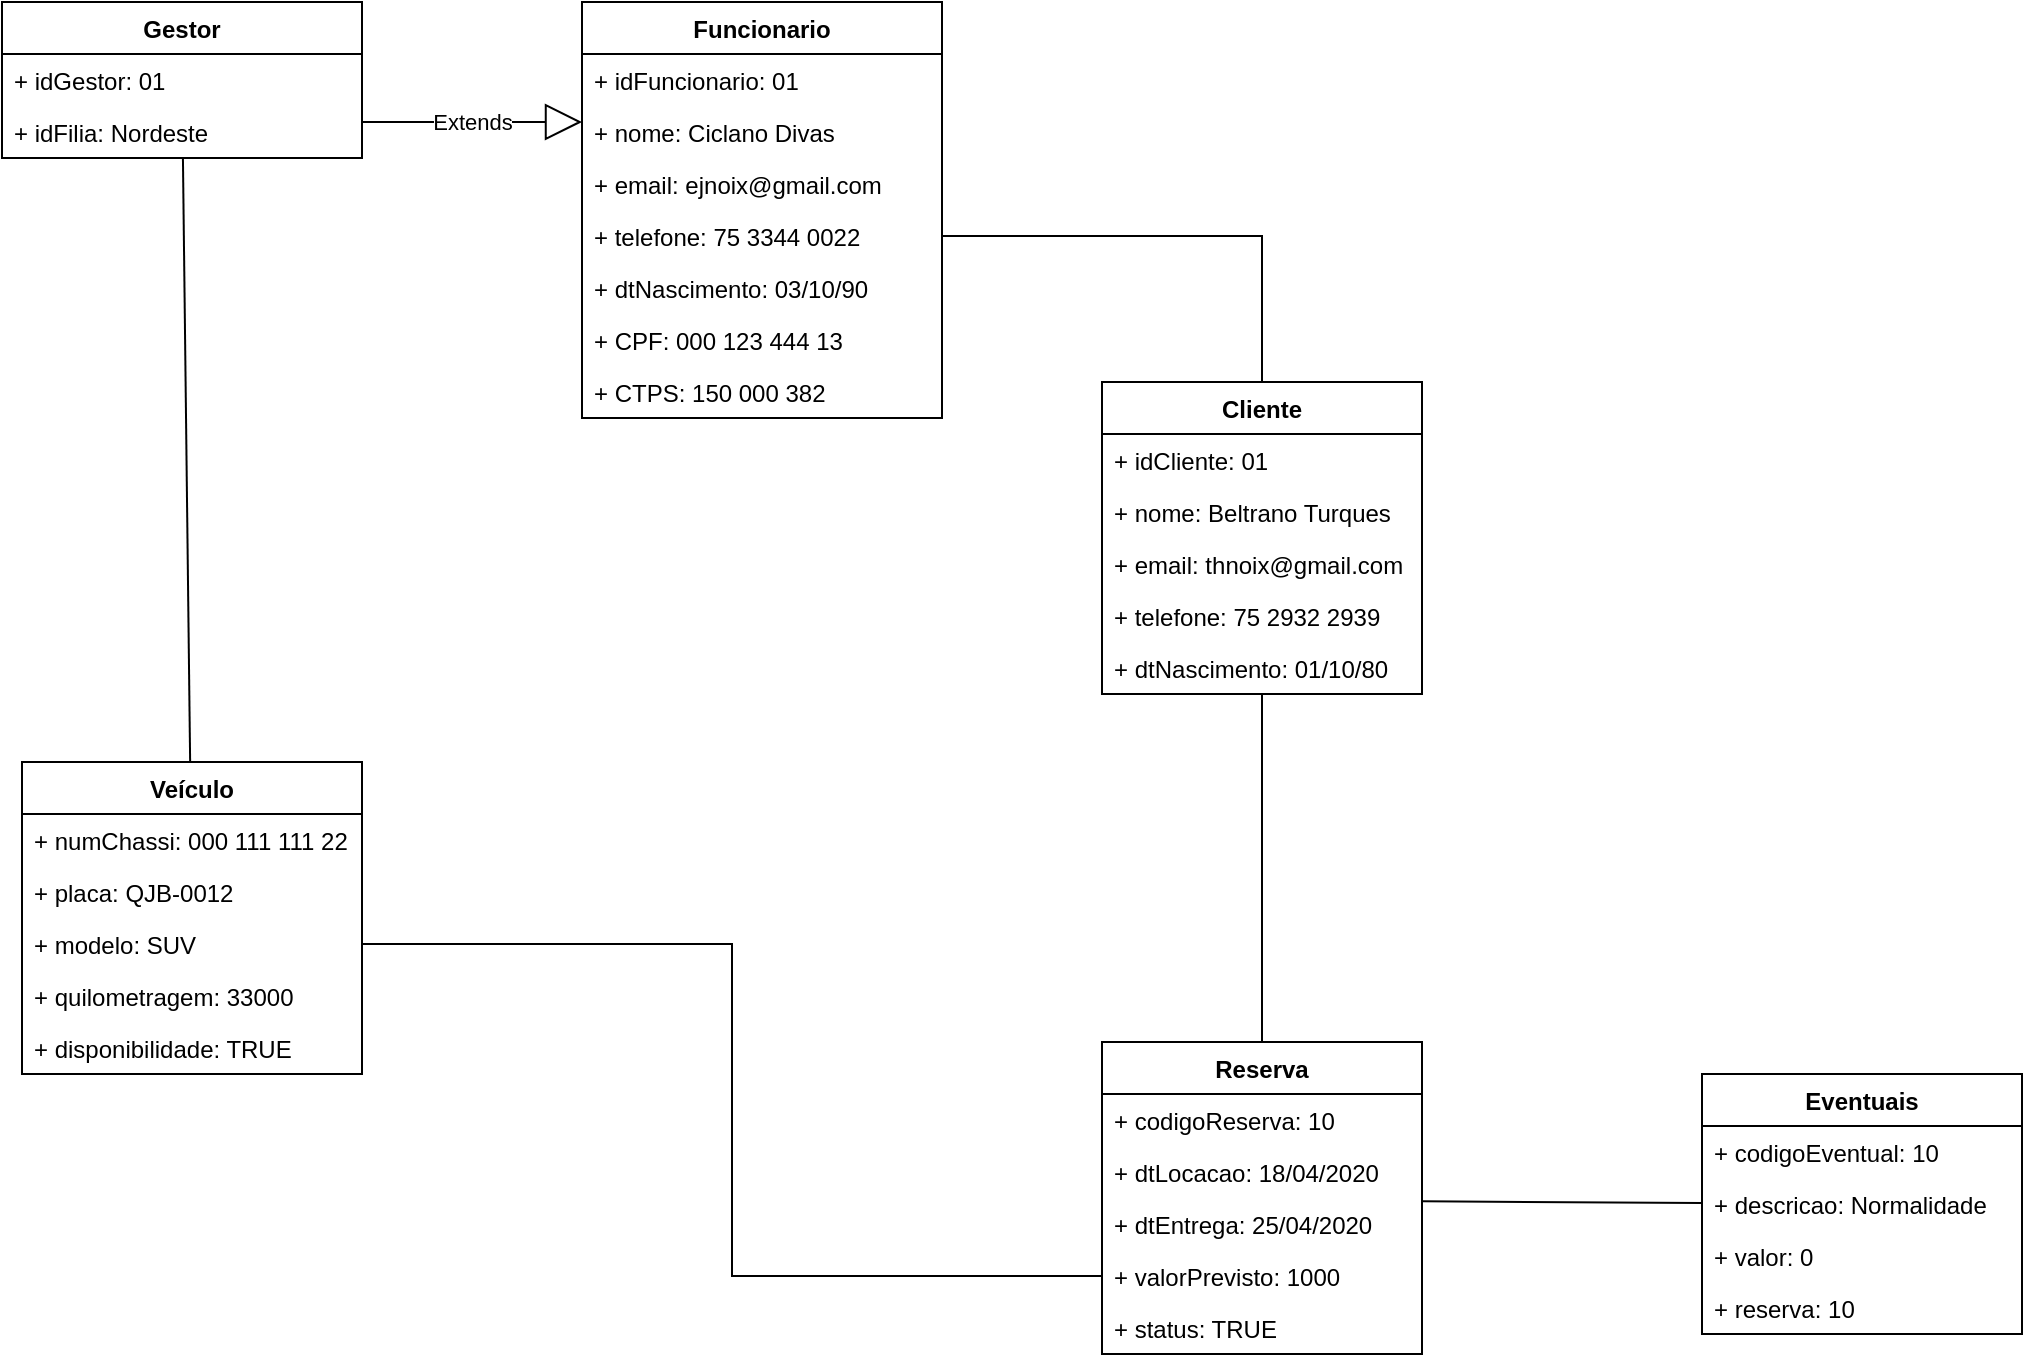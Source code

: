 <mxfile version="12.9.14" type="device"><diagram id="S-eYfR9bNFaTTCxJSkXb" name="Page-1"><mxGraphModel dx="1422" dy="794" grid="1" gridSize="10" guides="1" tooltips="1" connect="1" arrows="1" fold="1" page="1" pageScale="1" pageWidth="1169" pageHeight="827" math="0" shadow="0"><root><mxCell id="0"/><mxCell id="1" parent="0"/><mxCell id="t4nP98PRsebnGIdLb1jG-20" value="Funcionario" style="swimlane;fontStyle=1;align=center;verticalAlign=top;childLayout=stackLayout;horizontal=1;startSize=26;horizontalStack=0;resizeParent=1;resizeParentMax=0;resizeLast=0;collapsible=1;marginBottom=0;" parent="1" vertex="1"><mxGeometry x="310" y="80" width="180" height="208" as="geometry"/></mxCell><mxCell id="t4nP98PRsebnGIdLb1jG-21" value="+ idFuncionario: 01" style="text;strokeColor=none;fillColor=none;align=left;verticalAlign=top;spacingLeft=4;spacingRight=4;overflow=hidden;rotatable=0;points=[[0,0.5],[1,0.5]];portConstraint=eastwest;" parent="t4nP98PRsebnGIdLb1jG-20" vertex="1"><mxGeometry y="26" width="180" height="26" as="geometry"/></mxCell><mxCell id="t4nP98PRsebnGIdLb1jG-22" value="+ nome: Ciclano Divas" style="text;strokeColor=none;fillColor=none;align=left;verticalAlign=top;spacingLeft=4;spacingRight=4;overflow=hidden;rotatable=0;points=[[0,0.5],[1,0.5]];portConstraint=eastwest;" parent="t4nP98PRsebnGIdLb1jG-20" vertex="1"><mxGeometry y="52" width="180" height="26" as="geometry"/></mxCell><mxCell id="t4nP98PRsebnGIdLb1jG-23" value="+ email: ejnoix@gmail.com" style="text;strokeColor=none;fillColor=none;align=left;verticalAlign=top;spacingLeft=4;spacingRight=4;overflow=hidden;rotatable=0;points=[[0,0.5],[1,0.5]];portConstraint=eastwest;" parent="t4nP98PRsebnGIdLb1jG-20" vertex="1"><mxGeometry y="78" width="180" height="26" as="geometry"/></mxCell><mxCell id="t4nP98PRsebnGIdLb1jG-24" value="+ telefone: 75 3344 0022" style="text;strokeColor=none;fillColor=none;align=left;verticalAlign=top;spacingLeft=4;spacingRight=4;overflow=hidden;rotatable=0;points=[[0,0.5],[1,0.5]];portConstraint=eastwest;" parent="t4nP98PRsebnGIdLb1jG-20" vertex="1"><mxGeometry y="104" width="180" height="26" as="geometry"/></mxCell><mxCell id="t4nP98PRsebnGIdLb1jG-28" value="+ dtNascimento: 03/10/90" style="text;strokeColor=none;fillColor=none;align=left;verticalAlign=top;spacingLeft=4;spacingRight=4;overflow=hidden;rotatable=0;points=[[0,0.5],[1,0.5]];portConstraint=eastwest;" parent="t4nP98PRsebnGIdLb1jG-20" vertex="1"><mxGeometry y="130" width="180" height="26" as="geometry"/></mxCell><mxCell id="t4nP98PRsebnGIdLb1jG-29" value="+ CPF: 000 123 444 13" style="text;strokeColor=none;fillColor=none;align=left;verticalAlign=top;spacingLeft=4;spacingRight=4;overflow=hidden;rotatable=0;points=[[0,0.5],[1,0.5]];portConstraint=eastwest;" parent="t4nP98PRsebnGIdLb1jG-20" vertex="1"><mxGeometry y="156" width="180" height="26" as="geometry"/></mxCell><mxCell id="t4nP98PRsebnGIdLb1jG-25" value="+ CTPS: 150 000 382" style="text;strokeColor=none;fillColor=none;align=left;verticalAlign=top;spacingLeft=4;spacingRight=4;overflow=hidden;rotatable=0;points=[[0,0.5],[1,0.5]];portConstraint=eastwest;" parent="t4nP98PRsebnGIdLb1jG-20" vertex="1"><mxGeometry y="182" width="180" height="26" as="geometry"/></mxCell><mxCell id="t4nP98PRsebnGIdLb1jG-62" style="rounded=0;orthogonalLoop=1;jettySize=auto;html=1;endArrow=none;endFill=0;strokeWidth=1;" parent="1" source="t4nP98PRsebnGIdLb1jG-14" target="t4nP98PRsebnGIdLb1jG-42" edge="1"><mxGeometry relative="1" as="geometry"/></mxCell><mxCell id="t4nP98PRsebnGIdLb1jG-14" value="Gestor" style="swimlane;fontStyle=1;align=center;verticalAlign=top;childLayout=stackLayout;horizontal=1;startSize=26;horizontalStack=0;resizeParent=1;resizeParentMax=0;resizeLast=0;collapsible=1;marginBottom=0;" parent="1" vertex="1"><mxGeometry x="20" y="80" width="180" height="78" as="geometry"/></mxCell><mxCell id="t4nP98PRsebnGIdLb1jG-15" value="+ idGestor: 01" style="text;strokeColor=none;fillColor=none;align=left;verticalAlign=top;spacingLeft=4;spacingRight=4;overflow=hidden;rotatable=0;points=[[0,0.5],[1,0.5]];portConstraint=eastwest;" parent="t4nP98PRsebnGIdLb1jG-14" vertex="1"><mxGeometry y="26" width="180" height="26" as="geometry"/></mxCell><mxCell id="t4nP98PRsebnGIdLb1jG-19" value="+ idFilia: Nordeste" style="text;strokeColor=none;fillColor=none;align=left;verticalAlign=top;spacingLeft=4;spacingRight=4;overflow=hidden;rotatable=0;points=[[0,0.5],[1,0.5]];portConstraint=eastwest;" parent="t4nP98PRsebnGIdLb1jG-14" vertex="1"><mxGeometry y="52" width="180" height="26" as="geometry"/></mxCell><mxCell id="t4nP98PRsebnGIdLb1jG-59" style="edgeStyle=none;rounded=0;orthogonalLoop=1;jettySize=auto;html=1;entryX=0.5;entryY=0;entryDx=0;entryDy=0;endArrow=none;endFill=0;strokeWidth=1;" parent="1" source="t4nP98PRsebnGIdLb1jG-5" target="t4nP98PRsebnGIdLb1jG-32" edge="1"><mxGeometry relative="1" as="geometry"/></mxCell><mxCell id="t4nP98PRsebnGIdLb1jG-5" value="Cliente" style="swimlane;fontStyle=1;align=center;verticalAlign=top;childLayout=stackLayout;horizontal=1;startSize=26;horizontalStack=0;resizeParent=1;resizeParentMax=0;resizeLast=0;collapsible=1;marginBottom=0;" parent="1" vertex="1"><mxGeometry x="570" y="270" width="160" height="156" as="geometry"/></mxCell><mxCell id="t4nP98PRsebnGIdLb1jG-6" value="+ idCliente: 01" style="text;strokeColor=none;fillColor=none;align=left;verticalAlign=top;spacingLeft=4;spacingRight=4;overflow=hidden;rotatable=0;points=[[0,0.5],[1,0.5]];portConstraint=eastwest;" parent="t4nP98PRsebnGIdLb1jG-5" vertex="1"><mxGeometry y="26" width="160" height="26" as="geometry"/></mxCell><mxCell id="t4nP98PRsebnGIdLb1jG-9" value="+ nome: Beltrano Turques" style="text;strokeColor=none;fillColor=none;align=left;verticalAlign=top;spacingLeft=4;spacingRight=4;overflow=hidden;rotatable=0;points=[[0,0.5],[1,0.5]];portConstraint=eastwest;" parent="t4nP98PRsebnGIdLb1jG-5" vertex="1"><mxGeometry y="52" width="160" height="26" as="geometry"/></mxCell><mxCell id="t4nP98PRsebnGIdLb1jG-10" value="+ email: thnoix@gmail.com" style="text;strokeColor=none;fillColor=none;align=left;verticalAlign=top;spacingLeft=4;spacingRight=4;overflow=hidden;rotatable=0;points=[[0,0.5],[1,0.5]];portConstraint=eastwest;" parent="t4nP98PRsebnGIdLb1jG-5" vertex="1"><mxGeometry y="78" width="160" height="26" as="geometry"/></mxCell><mxCell id="t4nP98PRsebnGIdLb1jG-11" value="+ telefone: 75 2932 2939" style="text;strokeColor=none;fillColor=none;align=left;verticalAlign=top;spacingLeft=4;spacingRight=4;overflow=hidden;rotatable=0;points=[[0,0.5],[1,0.5]];portConstraint=eastwest;" parent="t4nP98PRsebnGIdLb1jG-5" vertex="1"><mxGeometry y="104" width="160" height="26" as="geometry"/></mxCell><mxCell id="t4nP98PRsebnGIdLb1jG-12" value="+ dtNascimento: 01/10/80" style="text;strokeColor=none;fillColor=none;align=left;verticalAlign=top;spacingLeft=4;spacingRight=4;overflow=hidden;rotatable=0;points=[[0,0.5],[1,0.5]];portConstraint=eastwest;" parent="t4nP98PRsebnGIdLb1jG-5" vertex="1"><mxGeometry y="130" width="160" height="26" as="geometry"/></mxCell><mxCell id="t4nP98PRsebnGIdLb1jG-58" value="Extends" style="endArrow=block;endSize=16;endFill=0;html=1;strokeWidth=1;" parent="1" edge="1"><mxGeometry width="160" relative="1" as="geometry"><mxPoint x="200" y="140" as="sourcePoint"/><mxPoint x="310" y="140" as="targetPoint"/></mxGeometry></mxCell><mxCell id="t4nP98PRsebnGIdLb1jG-32" value="Reserva" style="swimlane;fontStyle=1;align=center;verticalAlign=top;childLayout=stackLayout;horizontal=1;startSize=26;horizontalStack=0;resizeParent=1;resizeParentMax=0;resizeLast=0;collapsible=1;marginBottom=0;" parent="1" vertex="1"><mxGeometry x="570" y="600" width="160" height="156" as="geometry"/></mxCell><mxCell id="t4nP98PRsebnGIdLb1jG-33" value="+ codigoReserva: 10" style="text;strokeColor=none;fillColor=none;align=left;verticalAlign=top;spacingLeft=4;spacingRight=4;overflow=hidden;rotatable=0;points=[[0,0.5],[1,0.5]];portConstraint=eastwest;" parent="t4nP98PRsebnGIdLb1jG-32" vertex="1"><mxGeometry y="26" width="160" height="26" as="geometry"/></mxCell><mxCell id="t4nP98PRsebnGIdLb1jG-36" value="+ dtLocacao: 18/04/2020" style="text;strokeColor=none;fillColor=none;align=left;verticalAlign=top;spacingLeft=4;spacingRight=4;overflow=hidden;rotatable=0;points=[[0,0.5],[1,0.5]];portConstraint=eastwest;" parent="t4nP98PRsebnGIdLb1jG-32" vertex="1"><mxGeometry y="52" width="160" height="26" as="geometry"/></mxCell><mxCell id="t4nP98PRsebnGIdLb1jG-37" value="+ dtEntrega: 25/04/2020" style="text;strokeColor=none;fillColor=none;align=left;verticalAlign=top;spacingLeft=4;spacingRight=4;overflow=hidden;rotatable=0;points=[[0,0.5],[1,0.5]];portConstraint=eastwest;" parent="t4nP98PRsebnGIdLb1jG-32" vertex="1"><mxGeometry y="78" width="160" height="26" as="geometry"/></mxCell><mxCell id="t4nP98PRsebnGIdLb1jG-38" value="+ valorPrevisto: 1000" style="text;strokeColor=none;fillColor=none;align=left;verticalAlign=top;spacingLeft=4;spacingRight=4;overflow=hidden;rotatable=0;points=[[0,0.5],[1,0.5]];portConstraint=eastwest;" parent="t4nP98PRsebnGIdLb1jG-32" vertex="1"><mxGeometry y="104" width="160" height="26" as="geometry"/></mxCell><mxCell id="t4nP98PRsebnGIdLb1jG-39" value="+ status: TRUE" style="text;strokeColor=none;fillColor=none;align=left;verticalAlign=top;spacingLeft=4;spacingRight=4;overflow=hidden;rotatable=0;points=[[0,0.5],[1,0.5]];portConstraint=eastwest;" parent="t4nP98PRsebnGIdLb1jG-32" vertex="1"><mxGeometry y="130" width="160" height="26" as="geometry"/></mxCell><mxCell id="t4nP98PRsebnGIdLb1jG-60" style="edgeStyle=none;rounded=0;orthogonalLoop=1;jettySize=auto;html=1;endArrow=none;endFill=0;strokeWidth=1;entryX=1.002;entryY=0.064;entryDx=0;entryDy=0;entryPerimeter=0;" parent="1" source="t4nP98PRsebnGIdLb1jG-50" target="t4nP98PRsebnGIdLb1jG-37" edge="1"><mxGeometry relative="1" as="geometry"><mxPoint x="740" y="678" as="targetPoint"/></mxGeometry></mxCell><mxCell id="t4nP98PRsebnGIdLb1jG-61" style="edgeStyle=orthogonalEdgeStyle;rounded=0;orthogonalLoop=1;jettySize=auto;html=1;endArrow=none;endFill=0;strokeWidth=1;exitX=1;exitY=0.5;exitDx=0;exitDy=0;" parent="1" source="t4nP98PRsebnGIdLb1jG-24" target="t4nP98PRsebnGIdLb1jG-5" edge="1"><mxGeometry relative="1" as="geometry"/></mxCell><mxCell id="t4nP98PRsebnGIdLb1jG-42" value="Veículo" style="swimlane;fontStyle=1;align=center;verticalAlign=top;childLayout=stackLayout;horizontal=1;startSize=26;horizontalStack=0;resizeParent=1;resizeParentMax=0;resizeLast=0;collapsible=1;marginBottom=0;" parent="1" vertex="1"><mxGeometry x="30" y="460" width="170" height="156" as="geometry"/></mxCell><mxCell id="t4nP98PRsebnGIdLb1jG-43" value="+ numChassi: 000 111 111 22" style="text;strokeColor=none;fillColor=none;align=left;verticalAlign=top;spacingLeft=4;spacingRight=4;overflow=hidden;rotatable=0;points=[[0,0.5],[1,0.5]];portConstraint=eastwest;" parent="t4nP98PRsebnGIdLb1jG-42" vertex="1"><mxGeometry y="26" width="170" height="26" as="geometry"/></mxCell><mxCell id="t4nP98PRsebnGIdLb1jG-46" value="+ placa: QJB-0012" style="text;strokeColor=none;fillColor=none;align=left;verticalAlign=top;spacingLeft=4;spacingRight=4;overflow=hidden;rotatable=0;points=[[0,0.5],[1,0.5]];portConstraint=eastwest;" parent="t4nP98PRsebnGIdLb1jG-42" vertex="1"><mxGeometry y="52" width="170" height="26" as="geometry"/></mxCell><mxCell id="t4nP98PRsebnGIdLb1jG-47" value="+ modelo: SUV" style="text;strokeColor=none;fillColor=none;align=left;verticalAlign=top;spacingLeft=4;spacingRight=4;overflow=hidden;rotatable=0;points=[[0,0.5],[1,0.5]];portConstraint=eastwest;" parent="t4nP98PRsebnGIdLb1jG-42" vertex="1"><mxGeometry y="78" width="170" height="26" as="geometry"/></mxCell><mxCell id="t4nP98PRsebnGIdLb1jG-48" value="+ quilometragem: 33000" style="text;strokeColor=none;fillColor=none;align=left;verticalAlign=top;spacingLeft=4;spacingRight=4;overflow=hidden;rotatable=0;points=[[0,0.5],[1,0.5]];portConstraint=eastwest;" parent="t4nP98PRsebnGIdLb1jG-42" vertex="1"><mxGeometry y="104" width="170" height="26" as="geometry"/></mxCell><mxCell id="t4nP98PRsebnGIdLb1jG-49" value="+ disponibilidade: TRUE" style="text;strokeColor=none;fillColor=none;align=left;verticalAlign=top;spacingLeft=4;spacingRight=4;overflow=hidden;rotatable=0;points=[[0,0.5],[1,0.5]];portConstraint=eastwest;" parent="t4nP98PRsebnGIdLb1jG-42" vertex="1"><mxGeometry y="130" width="170" height="26" as="geometry"/></mxCell><mxCell id="t4nP98PRsebnGIdLb1jG-63" style="edgeStyle=orthogonalEdgeStyle;rounded=0;orthogonalLoop=1;jettySize=auto;html=1;entryX=0;entryY=0.5;entryDx=0;entryDy=0;endArrow=none;endFill=0;strokeWidth=1;" parent="1" source="t4nP98PRsebnGIdLb1jG-47" target="t4nP98PRsebnGIdLb1jG-38" edge="1"><mxGeometry relative="1" as="geometry"/></mxCell><mxCell id="t4nP98PRsebnGIdLb1jG-50" value="Eventuais" style="swimlane;fontStyle=1;align=center;verticalAlign=top;childLayout=stackLayout;horizontal=1;startSize=26;horizontalStack=0;resizeParent=1;resizeParentMax=0;resizeLast=0;collapsible=1;marginBottom=0;" parent="1" vertex="1"><mxGeometry x="870" y="616" width="160" height="130" as="geometry"/></mxCell><mxCell id="t4nP98PRsebnGIdLb1jG-51" value="+ codigoEventual: 10" style="text;strokeColor=none;fillColor=none;align=left;verticalAlign=top;spacingLeft=4;spacingRight=4;overflow=hidden;rotatable=0;points=[[0,0.5],[1,0.5]];portConstraint=eastwest;" parent="t4nP98PRsebnGIdLb1jG-50" vertex="1"><mxGeometry y="26" width="160" height="26" as="geometry"/></mxCell><mxCell id="t4nP98PRsebnGIdLb1jG-54" value="+ descricao: Normalidade" style="text;strokeColor=none;fillColor=none;align=left;verticalAlign=top;spacingLeft=4;spacingRight=4;overflow=hidden;rotatable=0;points=[[0,0.5],[1,0.5]];portConstraint=eastwest;" parent="t4nP98PRsebnGIdLb1jG-50" vertex="1"><mxGeometry y="52" width="160" height="26" as="geometry"/></mxCell><mxCell id="t4nP98PRsebnGIdLb1jG-55" value="+ valor: 0" style="text;strokeColor=none;fillColor=none;align=left;verticalAlign=top;spacingLeft=4;spacingRight=4;overflow=hidden;rotatable=0;points=[[0,0.5],[1,0.5]];portConstraint=eastwest;" parent="t4nP98PRsebnGIdLb1jG-50" vertex="1"><mxGeometry y="78" width="160" height="26" as="geometry"/></mxCell><mxCell id="t4nP98PRsebnGIdLb1jG-56" value="+ reserva: 10" style="text;strokeColor=none;fillColor=none;align=left;verticalAlign=top;spacingLeft=4;spacingRight=4;overflow=hidden;rotatable=0;points=[[0,0.5],[1,0.5]];portConstraint=eastwest;" parent="t4nP98PRsebnGIdLb1jG-50" vertex="1"><mxGeometry y="104" width="160" height="26" as="geometry"/></mxCell></root></mxGraphModel></diagram></mxfile>